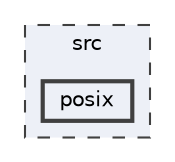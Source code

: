 digraph "/home/runner/work/libjuno/libjuno/src/posix"
{
 // LATEX_PDF_SIZE
  bgcolor="transparent";
  edge [fontname=Helvetica,fontsize=10,labelfontname=Helvetica,labelfontsize=10];
  node [fontname=Helvetica,fontsize=10,shape=box,height=0.2,width=0.4];
  compound=true
  subgraph clusterdir_68267d1309a1af8e8297ef4c3efbcdba {
    graph [ bgcolor="#edf0f7", pencolor="grey25", label="src", fontname=Helvetica,fontsize=10 style="filled,dashed", URL="dir_68267d1309a1af8e8297ef4c3efbcdba.html",tooltip=""]
  dir_6887e9b46a560cfc03709f52ff768643 [label="posix", fillcolor="#edf0f7", color="grey25", style="filled,bold", URL="dir_6887e9b46a560cfc03709f52ff768643.html",tooltip=""];
  }
}
